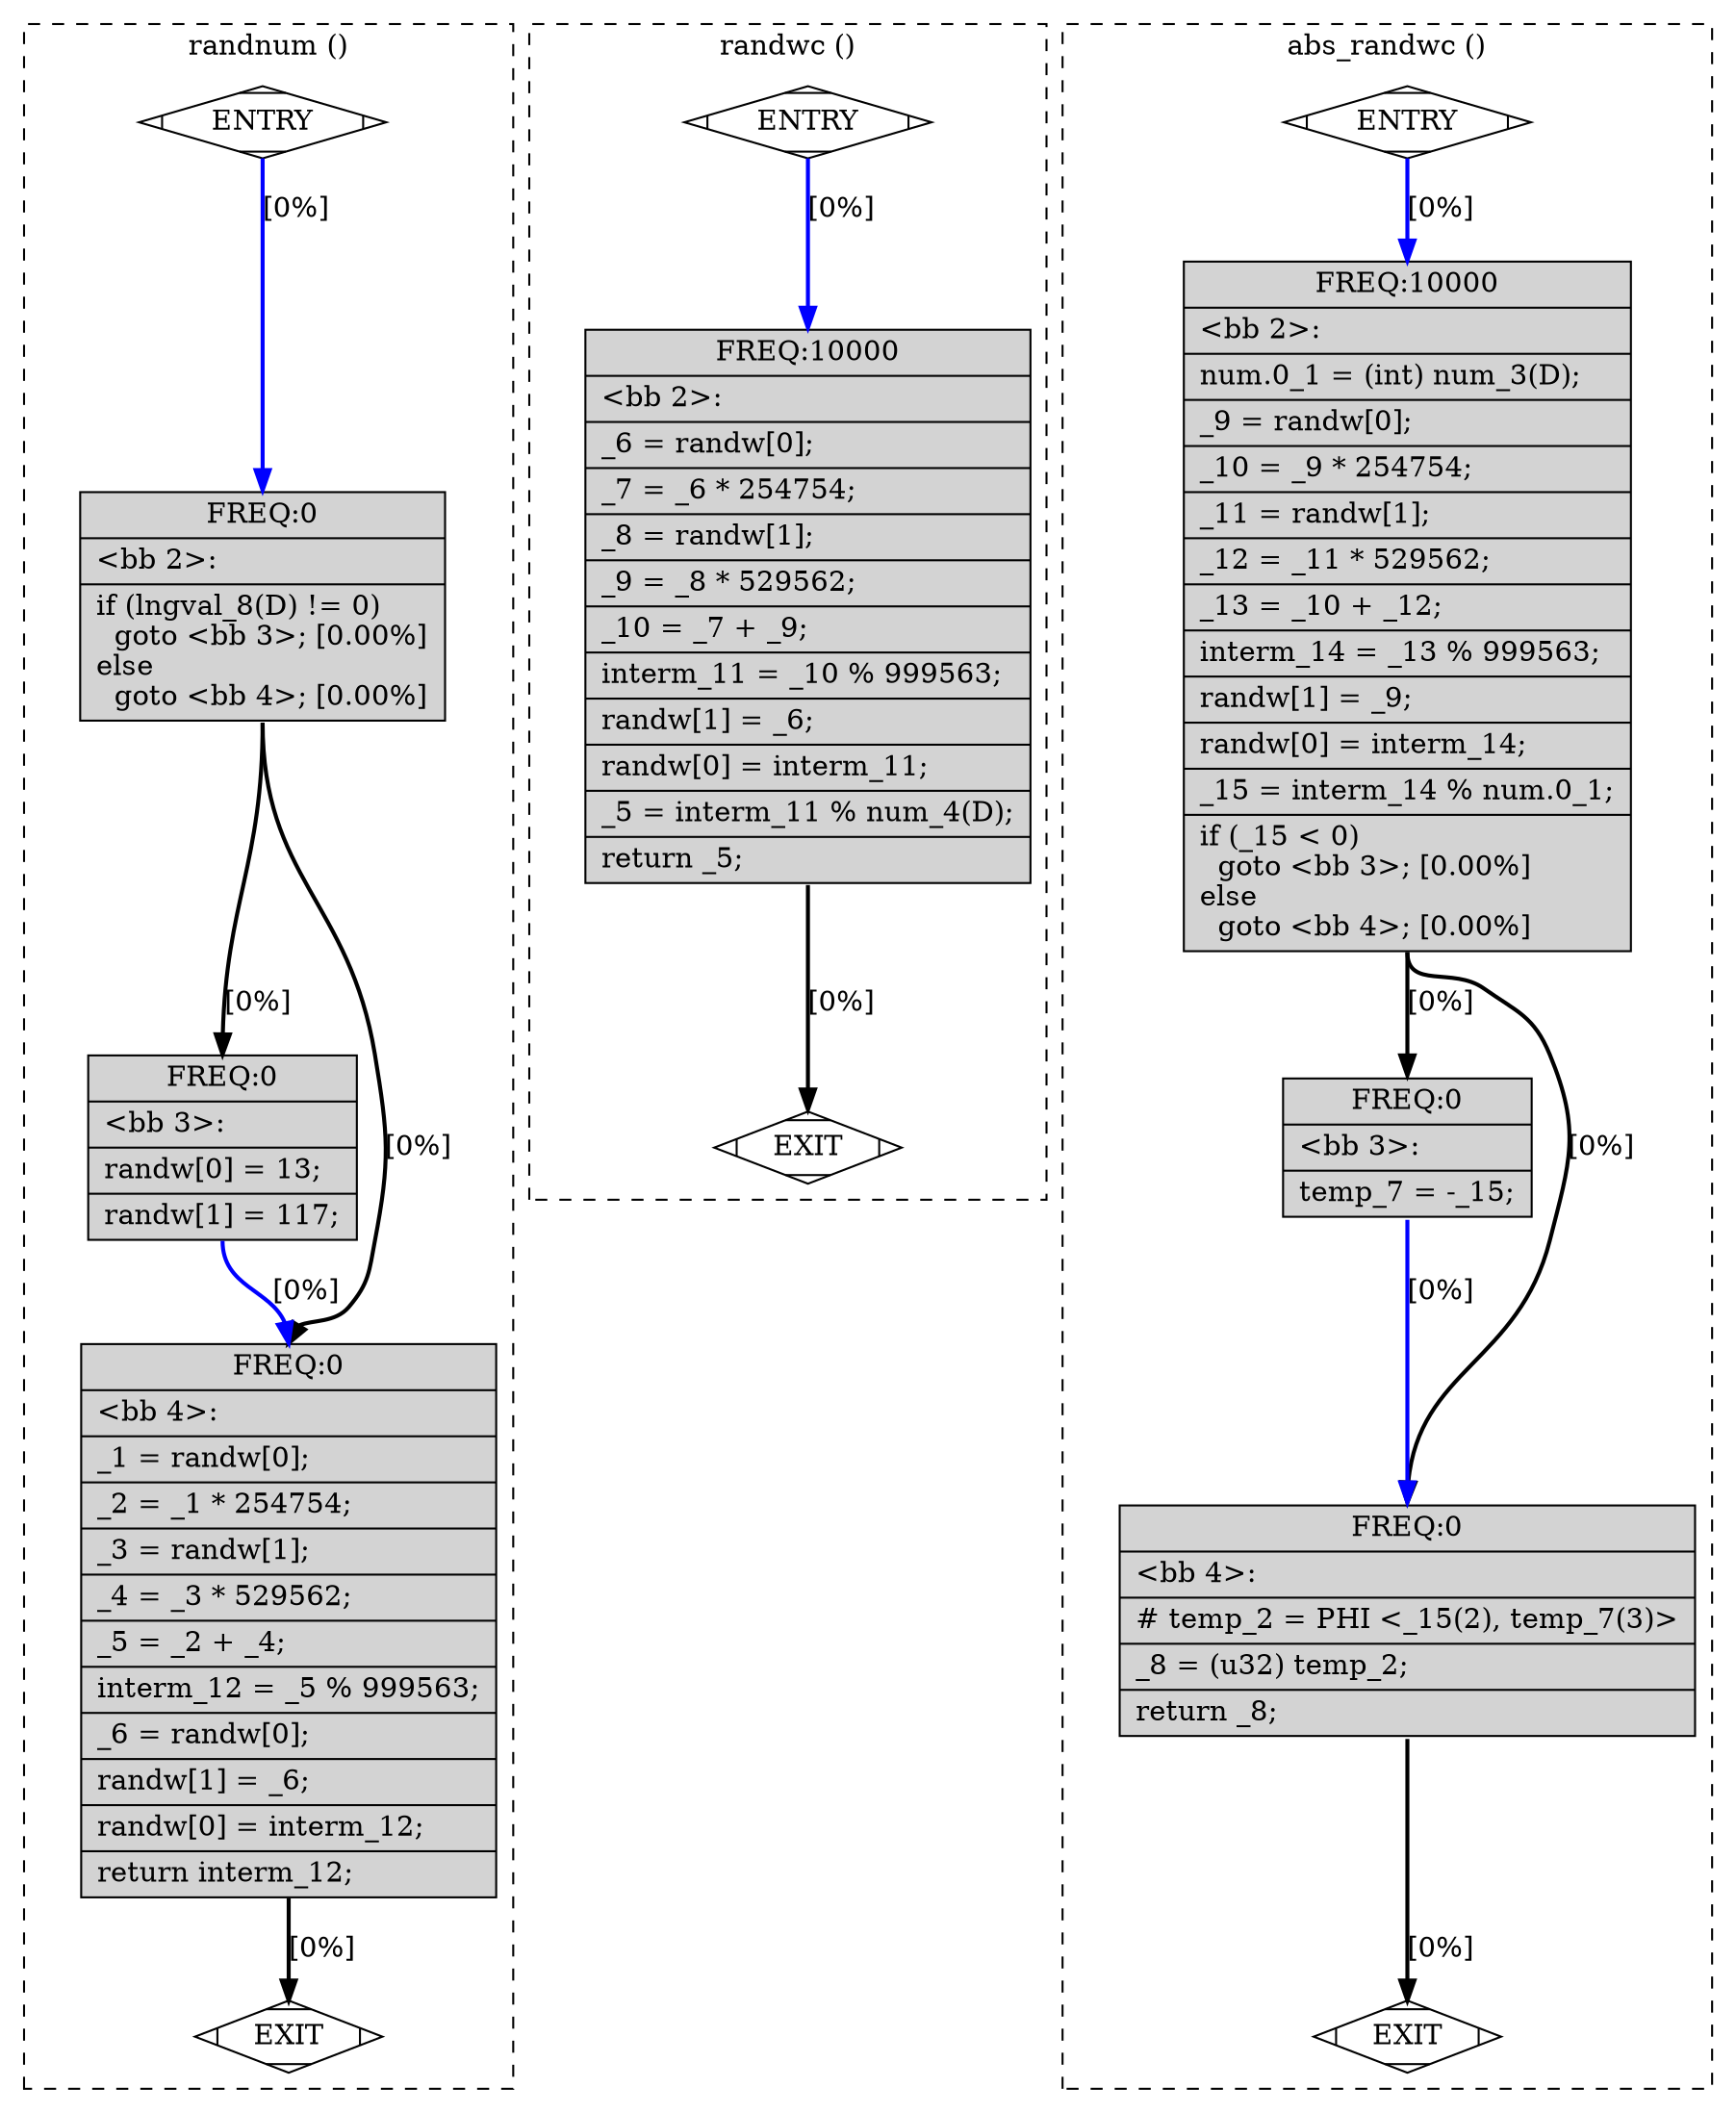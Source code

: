 digraph "misc.c.035t.esra" {
overlap=false;
subgraph "cluster_randnum" {
	style="dashed";
	color="black";
	label="randnum ()";
	fn_25_basic_block_0 [shape=Mdiamond,style=filled,fillcolor=white,label="ENTRY"];

	fn_25_basic_block_1 [shape=Mdiamond,style=filled,fillcolor=white,label="EXIT"];

	fn_25_basic_block_2 [shape=record,style=filled,fillcolor=lightgrey,label="{ FREQ:0 |\<bb\ 2\>:\l\
|if\ (lngval_8(D)\ !=\ 0)\l\
\ \ goto\ \<bb\ 3\>;\ [0.00%]\l\
else\l\
\ \ goto\ \<bb\ 4\>;\ [0.00%]\l\
}"];

	fn_25_basic_block_3 [shape=record,style=filled,fillcolor=lightgrey,label="{ FREQ:0 |\<bb\ 3\>:\l\
|randw[0]\ =\ 13;\l\
|randw[1]\ =\ 117;\l\
}"];

	fn_25_basic_block_4 [shape=record,style=filled,fillcolor=lightgrey,label="{ FREQ:0 |\<bb\ 4\>:\l\
|_1\ =\ randw[0];\l\
|_2\ =\ _1\ *\ 254754;\l\
|_3\ =\ randw[1];\l\
|_4\ =\ _3\ *\ 529562;\l\
|_5\ =\ _2\ +\ _4;\l\
|interm_12\ =\ _5\ %\ 999563;\l\
|_6\ =\ randw[0];\l\
|randw[1]\ =\ _6;\l\
|randw[0]\ =\ interm_12;\l\
|return\ interm_12;\l\
}"];

	fn_25_basic_block_0:s -> fn_25_basic_block_2:n [style="solid,bold",color=blue,weight=100,constraint=true, label="[0%]"];
	fn_25_basic_block_2:s -> fn_25_basic_block_3:n [style="solid,bold",color=black,weight=10,constraint=true, label="[0%]"];
	fn_25_basic_block_2:s -> fn_25_basic_block_4:n [style="solid,bold",color=black,weight=10,constraint=true, label="[0%]"];
	fn_25_basic_block_3:s -> fn_25_basic_block_4:n [style="solid,bold",color=blue,weight=100,constraint=true, label="[0%]"];
	fn_25_basic_block_4:s -> fn_25_basic_block_1:n [style="solid,bold",color=black,weight=10,constraint=true, label="[0%]"];
	fn_25_basic_block_0:s -> fn_25_basic_block_1:n [style="invis",constraint=true];
}
subgraph "cluster_randwc" {
	style="dashed";
	color="black";
	label="randwc ()";
	fn_23_basic_block_0 [shape=Mdiamond,style=filled,fillcolor=white,label="ENTRY"];

	fn_23_basic_block_1 [shape=Mdiamond,style=filled,fillcolor=white,label="EXIT"];

	fn_23_basic_block_2 [shape=record,style=filled,fillcolor=lightgrey,label="{ FREQ:10000 |\<bb\ 2\>:\l\
|_6\ =\ randw[0];\l\
|_7\ =\ _6\ *\ 254754;\l\
|_8\ =\ randw[1];\l\
|_9\ =\ _8\ *\ 529562;\l\
|_10\ =\ _7\ +\ _9;\l\
|interm_11\ =\ _10\ %\ 999563;\l\
|randw[1]\ =\ _6;\l\
|randw[0]\ =\ interm_11;\l\
|_5\ =\ interm_11\ %\ num_4(D);\l\
|return\ _5;\l\
}"];

	fn_23_basic_block_0:s -> fn_23_basic_block_2:n [style="solid,bold",color=blue,weight=100,constraint=true, label="[0%]"];
	fn_23_basic_block_2:s -> fn_23_basic_block_1:n [style="solid,bold",color=black,weight=10,constraint=true, label="[0%]"];
	fn_23_basic_block_0:s -> fn_23_basic_block_1:n [style="invis",constraint=true];
}
subgraph "cluster_abs_randwc" {
	style="dashed";
	color="black";
	label="abs_randwc ()";
	fn_24_basic_block_0 [shape=Mdiamond,style=filled,fillcolor=white,label="ENTRY"];

	fn_24_basic_block_1 [shape=Mdiamond,style=filled,fillcolor=white,label="EXIT"];

	fn_24_basic_block_2 [shape=record,style=filled,fillcolor=lightgrey,label="{ FREQ:10000 |\<bb\ 2\>:\l\
|num.0_1\ =\ (int)\ num_3(D);\l\
|_9\ =\ randw[0];\l\
|_10\ =\ _9\ *\ 254754;\l\
|_11\ =\ randw[1];\l\
|_12\ =\ _11\ *\ 529562;\l\
|_13\ =\ _10\ +\ _12;\l\
|interm_14\ =\ _13\ %\ 999563;\l\
|randw[1]\ =\ _9;\l\
|randw[0]\ =\ interm_14;\l\
|_15\ =\ interm_14\ %\ num.0_1;\l\
|if\ (_15\ \<\ 0)\l\
\ \ goto\ \<bb\ 3\>;\ [0.00%]\l\
else\l\
\ \ goto\ \<bb\ 4\>;\ [0.00%]\l\
}"];

	fn_24_basic_block_3 [shape=record,style=filled,fillcolor=lightgrey,label="{ FREQ:0 |\<bb\ 3\>:\l\
|temp_7\ =\ -_15;\l\
}"];

	fn_24_basic_block_4 [shape=record,style=filled,fillcolor=lightgrey,label="{ FREQ:0 |\<bb\ 4\>:\l\
|#\ temp_2\ =\ PHI\ \<_15(2),\ temp_7(3)\>\l\
|_8\ =\ (u32)\ temp_2;\l\
|return\ _8;\l\
}"];

	fn_24_basic_block_0:s -> fn_24_basic_block_2:n [style="solid,bold",color=blue,weight=100,constraint=true, label="[0%]"];
	fn_24_basic_block_2:s -> fn_24_basic_block_3:n [style="solid,bold",color=black,weight=10,constraint=true, label="[0%]"];
	fn_24_basic_block_2:s -> fn_24_basic_block_4:n [style="solid,bold",color=black,weight=10,constraint=true, label="[0%]"];
	fn_24_basic_block_3:s -> fn_24_basic_block_4:n [style="solid,bold",color=blue,weight=100,constraint=true, label="[0%]"];
	fn_24_basic_block_4:s -> fn_24_basic_block_1:n [style="solid,bold",color=black,weight=10,constraint=true, label="[0%]"];
	fn_24_basic_block_0:s -> fn_24_basic_block_1:n [style="invis",constraint=true];
}
}
